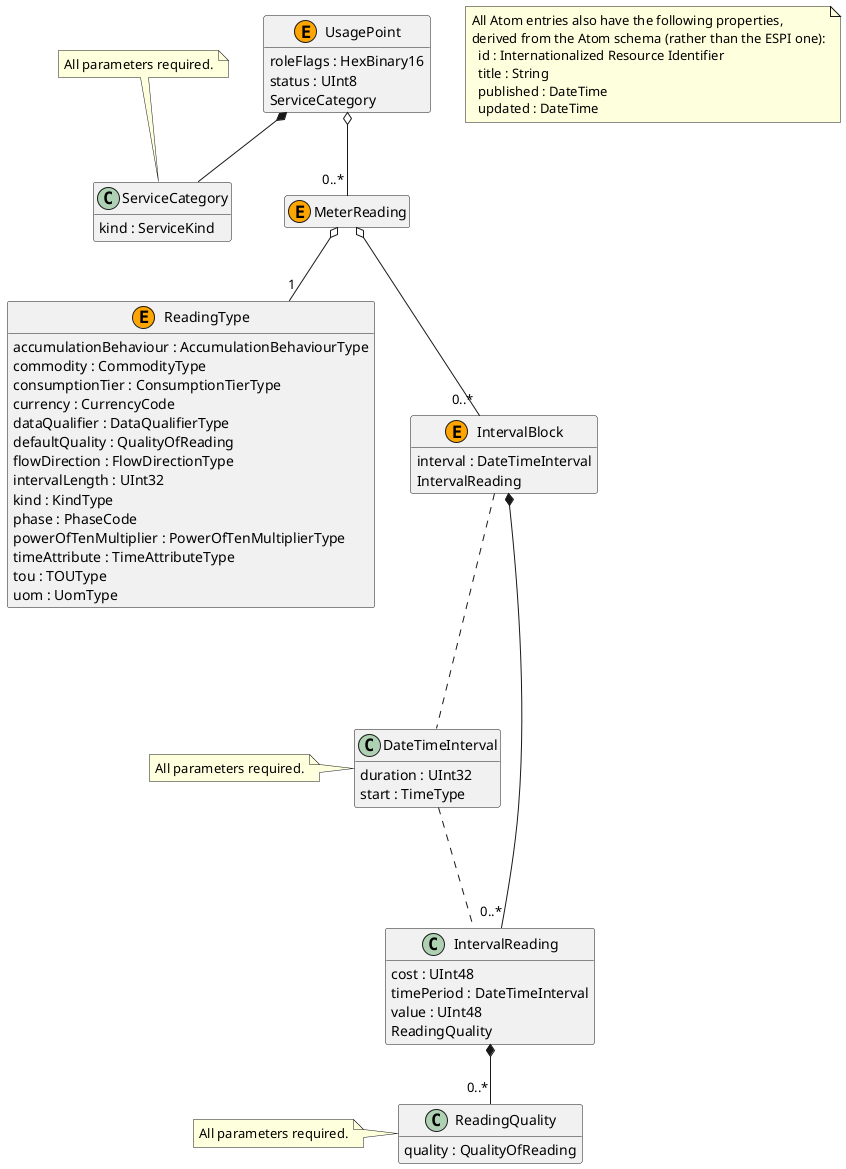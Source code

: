 @startuml
hide empty members
hide empty methods

note as AtomPropNote
All Atom entries also have the following properties,
derived from the Atom schema (rather than the ESPI one):
  id : Internationalized Resource Identifier
  title : String
  published : DateTime
  updated : DateTime
end note

class UsagePoint <<(E,orange)>> {
    roleFlags : HexBinary16
    status : UInt8
    ServiceCategory
}
UsagePoint *-- ServiceCategory
UsagePoint o-- "0..*" MeterReading

class ServiceCategory {
    kind : ServiceKind
}
note top: All parameters required.

class MeterReading <<(E,orange)>>
MeterReading o-- "1" ReadingType
MeterReading o-- "0..*" IntervalBlock

class ReadingType <<(E,orange)>> {
    accumulationBehaviour : AccumulationBehaviourType
    commodity : CommodityType
    consumptionTier : ConsumptionTierType
    currency : CurrencyCode
    dataQualifier : DataQualifierType
    defaultQuality : QualityOfReading
    flowDirection : FlowDirectionType
    intervalLength : UInt32
    kind : KindType
    phase : PhaseCode
    powerOfTenMultiplier : PowerOfTenMultiplierType
    timeAttribute : TimeAttributeType
    tou : TOUType
    uom : UomType
}

class IntervalBlock <<(E,orange)>> {
    interval : DateTimeInterval
    IntervalReading
}
IntervalBlock ... DateTimeInterval
IntervalBlock *-- "0..*" IntervalReading

class DateTimeInterval {
    duration : UInt32
    start : TimeType
}
note left: All parameters required.

class IntervalReading {
    cost : UInt48
    timePeriod : DateTimeInterval
    value : UInt48
    ReadingQuality
}
DateTimeInterval ... IntervalReading
IntervalReading *-- "0..*" ReadingQuality

class ReadingQuality {
    quality : QualityOfReading
}
note left: All parameters required.

@enduml

